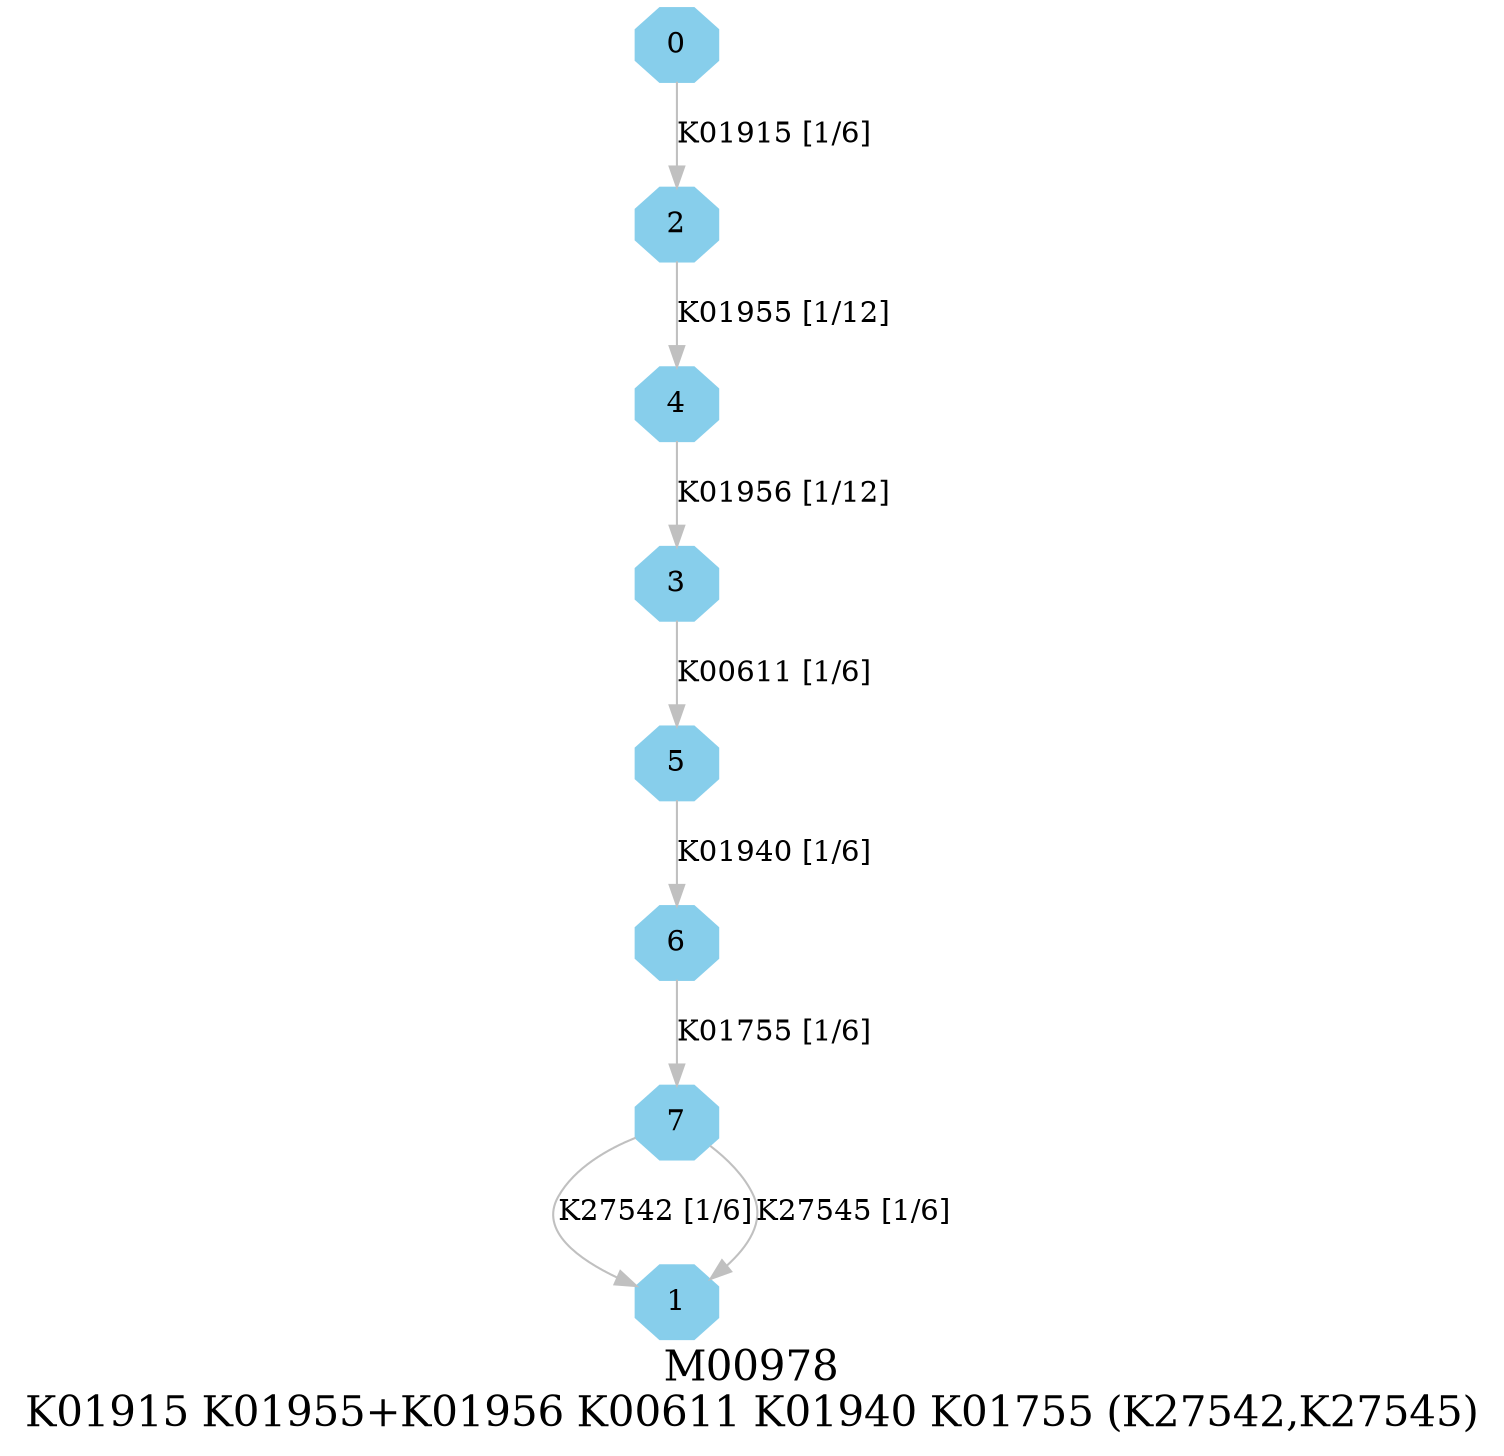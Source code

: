 digraph G {
graph [label="M00978
K01915 K01955+K01956 K00611 K01940 K01755 (K27542,K27545)",fontsize=20];
node [shape=box,style=filled];
edge [len=3,color=grey];
{node [width=.3,height=.3,shape=octagon,style=filled,color=skyblue] 0 1 2 3 4 5 6 7 }
0 -> 2 [label="K01915 [1/6]"];
2 -> 4 [label="K01955 [1/12]"];
3 -> 5 [label="K00611 [1/6]"];
4 -> 3 [label="K01956 [1/12]"];
5 -> 6 [label="K01940 [1/6]"];
6 -> 7 [label="K01755 [1/6]"];
7 -> 1 [label="K27542 [1/6]"];
7 -> 1 [label="K27545 [1/6]"];
}
